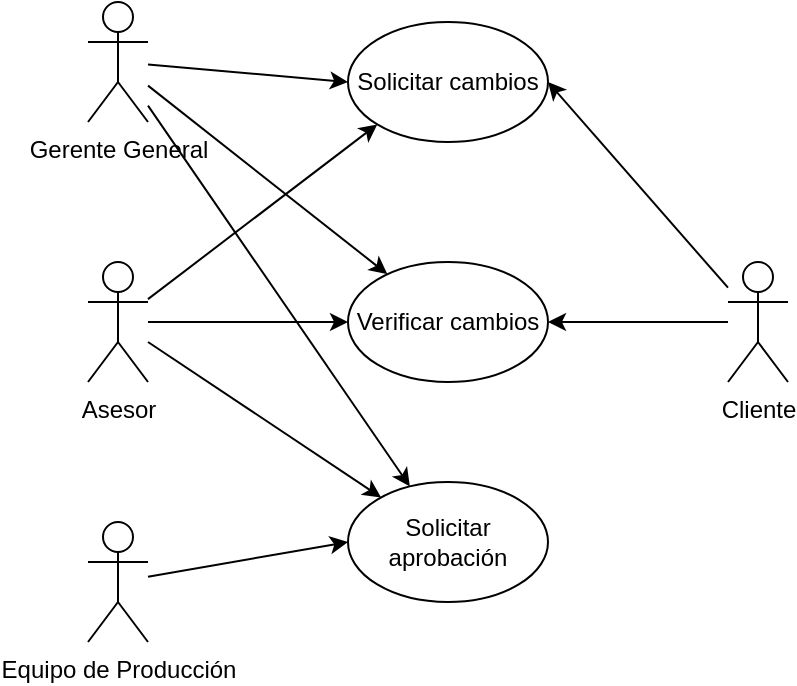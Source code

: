 <mxfile version="18.1.3" type="github" pages="2">
  <diagram id="N1HYoiyU07o6EDMfZa8b" name="1">
    <mxGraphModel dx="525" dy="792" grid="1" gridSize="10" guides="1" tooltips="1" connect="1" arrows="1" fold="1" page="1" pageScale="1" pageWidth="827" pageHeight="1169" math="0" shadow="0">
      <root>
        <mxCell id="0" />
        <mxCell id="1" parent="0" />
        <mxCell id="22zfAgJAvpb3tttAiQae-5" value="Solicitar cambios" style="ellipse;whiteSpace=wrap;html=1;" vertex="1" parent="1">
          <mxGeometry x="330" y="140" width="100" height="60" as="geometry" />
        </mxCell>
        <mxCell id="rGjpPZfVYLJ0rzjo4W5Y-10" style="edgeStyle=none;rounded=0;orthogonalLoop=1;jettySize=auto;html=1;entryX=0;entryY=1;entryDx=0;entryDy=0;" edge="1" parent="1" source="rGjpPZfVYLJ0rzjo4W5Y-1" target="22zfAgJAvpb3tttAiQae-5">
          <mxGeometry relative="1" as="geometry" />
        </mxCell>
        <mxCell id="rGjpPZfVYLJ0rzjo4W5Y-11" style="edgeStyle=none;rounded=0;orthogonalLoop=1;jettySize=auto;html=1;entryX=0;entryY=0.5;entryDx=0;entryDy=0;" edge="1" parent="1" source="rGjpPZfVYLJ0rzjo4W5Y-1" target="rGjpPZfVYLJ0rzjo4W5Y-7">
          <mxGeometry relative="1" as="geometry" />
        </mxCell>
        <mxCell id="rGjpPZfVYLJ0rzjo4W5Y-12" style="edgeStyle=none;rounded=0;orthogonalLoop=1;jettySize=auto;html=1;" edge="1" parent="1" source="rGjpPZfVYLJ0rzjo4W5Y-1" target="rGjpPZfVYLJ0rzjo4W5Y-8">
          <mxGeometry relative="1" as="geometry" />
        </mxCell>
        <mxCell id="rGjpPZfVYLJ0rzjo4W5Y-1" value="Asesor" style="shape=umlActor;verticalLabelPosition=bottom;verticalAlign=top;html=1;outlineConnect=0;" vertex="1" parent="1">
          <mxGeometry x="200" y="260" width="30" height="60" as="geometry" />
        </mxCell>
        <mxCell id="rGjpPZfVYLJ0rzjo4W5Y-9" style="edgeStyle=none;rounded=0;orthogonalLoop=1;jettySize=auto;html=1;entryX=0;entryY=0.5;entryDx=0;entryDy=0;" edge="1" parent="1" source="rGjpPZfVYLJ0rzjo4W5Y-2" target="22zfAgJAvpb3tttAiQae-5">
          <mxGeometry relative="1" as="geometry" />
        </mxCell>
        <mxCell id="rGjpPZfVYLJ0rzjo4W5Y-15" style="edgeStyle=none;rounded=0;orthogonalLoop=1;jettySize=auto;html=1;" edge="1" parent="1" source="rGjpPZfVYLJ0rzjo4W5Y-2" target="rGjpPZfVYLJ0rzjo4W5Y-7">
          <mxGeometry relative="1" as="geometry" />
        </mxCell>
        <mxCell id="rGjpPZfVYLJ0rzjo4W5Y-16" style="edgeStyle=none;rounded=0;orthogonalLoop=1;jettySize=auto;html=1;" edge="1" parent="1" source="rGjpPZfVYLJ0rzjo4W5Y-2" target="rGjpPZfVYLJ0rzjo4W5Y-8">
          <mxGeometry relative="1" as="geometry" />
        </mxCell>
        <mxCell id="rGjpPZfVYLJ0rzjo4W5Y-2" value="Gerente General" style="shape=umlActor;verticalLabelPosition=bottom;verticalAlign=top;html=1;outlineConnect=0;" vertex="1" parent="1">
          <mxGeometry x="200" y="130" width="30" height="60" as="geometry" />
        </mxCell>
        <mxCell id="rGjpPZfVYLJ0rzjo4W5Y-17" style="edgeStyle=none;rounded=0;orthogonalLoop=1;jettySize=auto;html=1;entryX=1;entryY=0.5;entryDx=0;entryDy=0;" edge="1" parent="1" source="rGjpPZfVYLJ0rzjo4W5Y-5" target="22zfAgJAvpb3tttAiQae-5">
          <mxGeometry relative="1" as="geometry" />
        </mxCell>
        <mxCell id="rGjpPZfVYLJ0rzjo4W5Y-18" style="edgeStyle=none;rounded=0;orthogonalLoop=1;jettySize=auto;html=1;" edge="1" parent="1" source="rGjpPZfVYLJ0rzjo4W5Y-5" target="rGjpPZfVYLJ0rzjo4W5Y-7">
          <mxGeometry relative="1" as="geometry" />
        </mxCell>
        <mxCell id="rGjpPZfVYLJ0rzjo4W5Y-5" value="Cliente" style="shape=umlActor;verticalLabelPosition=bottom;verticalAlign=top;html=1;outlineConnect=0;" vertex="1" parent="1">
          <mxGeometry x="520" y="260" width="30" height="60" as="geometry" />
        </mxCell>
        <mxCell id="rGjpPZfVYLJ0rzjo4W5Y-13" style="edgeStyle=none;rounded=0;orthogonalLoop=1;jettySize=auto;html=1;entryX=0;entryY=0.5;entryDx=0;entryDy=0;" edge="1" parent="1" source="rGjpPZfVYLJ0rzjo4W5Y-6" target="rGjpPZfVYLJ0rzjo4W5Y-8">
          <mxGeometry relative="1" as="geometry" />
        </mxCell>
        <mxCell id="rGjpPZfVYLJ0rzjo4W5Y-6" value="Equipo de Producción" style="shape=umlActor;verticalLabelPosition=bottom;verticalAlign=top;html=1;outlineConnect=0;" vertex="1" parent="1">
          <mxGeometry x="200" y="390" width="30" height="60" as="geometry" />
        </mxCell>
        <mxCell id="rGjpPZfVYLJ0rzjo4W5Y-7" value="Verificar&amp;nbsp;cambios" style="ellipse;whiteSpace=wrap;html=1;" vertex="1" parent="1">
          <mxGeometry x="330" y="260" width="100" height="60" as="geometry" />
        </mxCell>
        <mxCell id="rGjpPZfVYLJ0rzjo4W5Y-8" value="Solicitar aprobación" style="ellipse;whiteSpace=wrap;html=1;" vertex="1" parent="1">
          <mxGeometry x="330" y="370" width="100" height="60" as="geometry" />
        </mxCell>
      </root>
    </mxGraphModel>
  </diagram>
  <diagram id="sJD4RwSBK2cp4MaPbIPz" name="2">
    <mxGraphModel dx="1382" dy="795" grid="1" gridSize="10" guides="1" tooltips="1" connect="1" arrows="1" fold="1" page="1" pageScale="1" pageWidth="827" pageHeight="1169" math="0" shadow="0">
      <root>
        <mxCell id="0" />
        <mxCell id="1" parent="0" />
      </root>
    </mxGraphModel>
  </diagram>
</mxfile>
